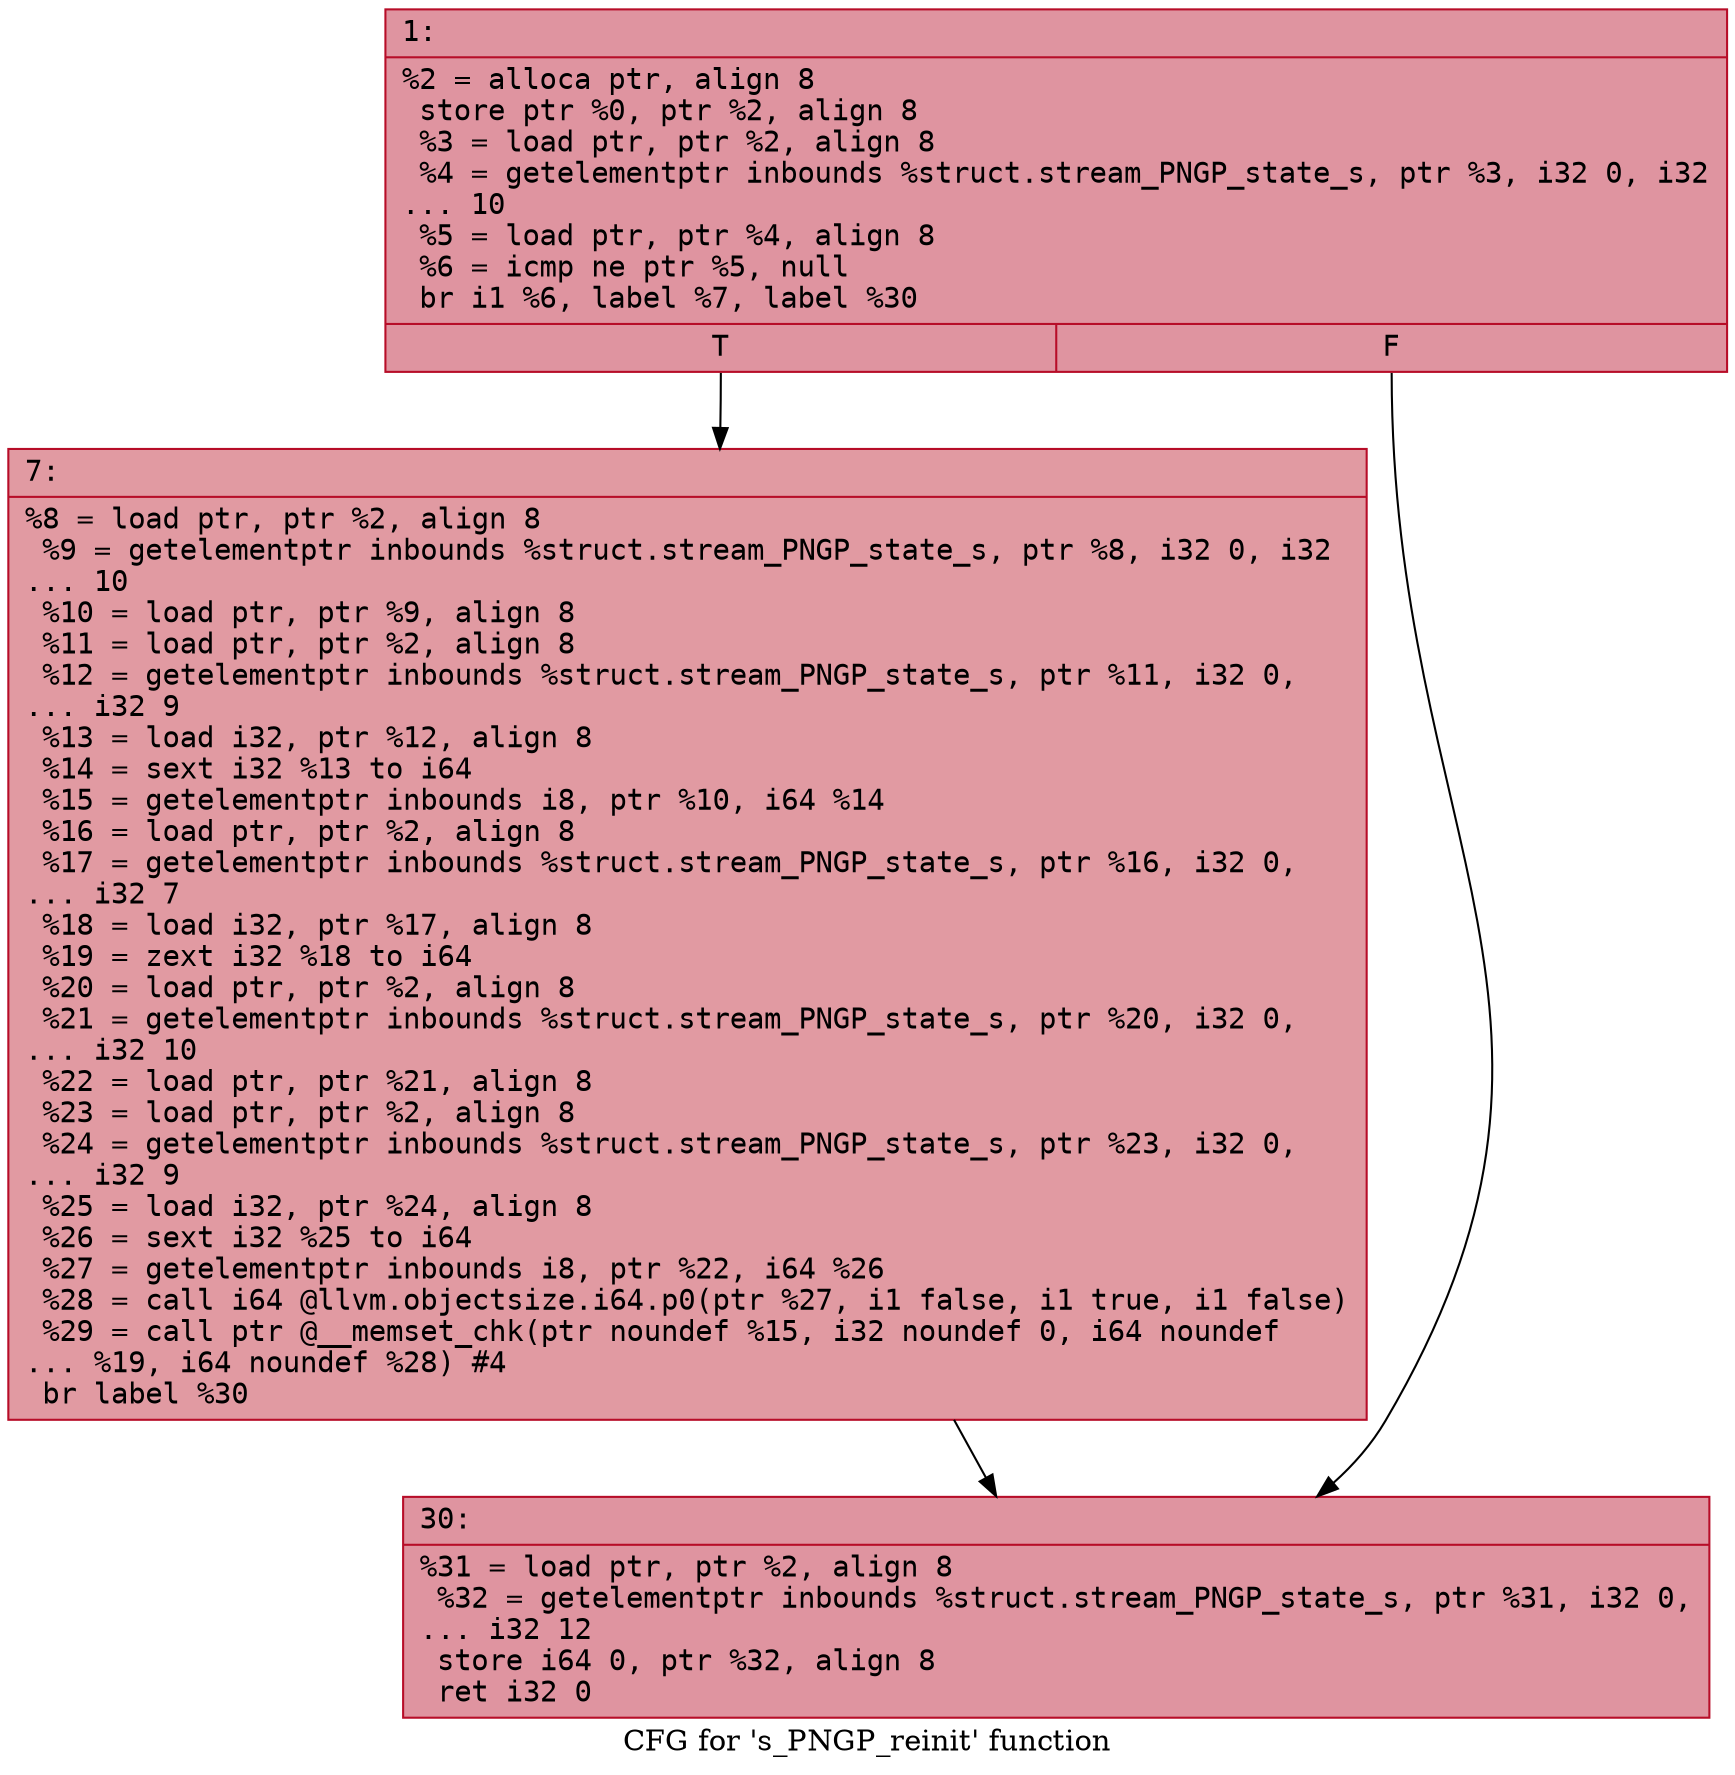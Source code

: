 digraph "CFG for 's_PNGP_reinit' function" {
	label="CFG for 's_PNGP_reinit' function";

	Node0x600002f2e8a0 [shape=record,color="#b70d28ff", style=filled, fillcolor="#b70d2870" fontname="Courier",label="{1:\l|  %2 = alloca ptr, align 8\l  store ptr %0, ptr %2, align 8\l  %3 = load ptr, ptr %2, align 8\l  %4 = getelementptr inbounds %struct.stream_PNGP_state_s, ptr %3, i32 0, i32\l... 10\l  %5 = load ptr, ptr %4, align 8\l  %6 = icmp ne ptr %5, null\l  br i1 %6, label %7, label %30\l|{<s0>T|<s1>F}}"];
	Node0x600002f2e8a0:s0 -> Node0x600002f2e8f0[tooltip="1 -> 7\nProbability 62.50%" ];
	Node0x600002f2e8a0:s1 -> Node0x600002f2e940[tooltip="1 -> 30\nProbability 37.50%" ];
	Node0x600002f2e8f0 [shape=record,color="#b70d28ff", style=filled, fillcolor="#bb1b2c70" fontname="Courier",label="{7:\l|  %8 = load ptr, ptr %2, align 8\l  %9 = getelementptr inbounds %struct.stream_PNGP_state_s, ptr %8, i32 0, i32\l... 10\l  %10 = load ptr, ptr %9, align 8\l  %11 = load ptr, ptr %2, align 8\l  %12 = getelementptr inbounds %struct.stream_PNGP_state_s, ptr %11, i32 0,\l... i32 9\l  %13 = load i32, ptr %12, align 8\l  %14 = sext i32 %13 to i64\l  %15 = getelementptr inbounds i8, ptr %10, i64 %14\l  %16 = load ptr, ptr %2, align 8\l  %17 = getelementptr inbounds %struct.stream_PNGP_state_s, ptr %16, i32 0,\l... i32 7\l  %18 = load i32, ptr %17, align 8\l  %19 = zext i32 %18 to i64\l  %20 = load ptr, ptr %2, align 8\l  %21 = getelementptr inbounds %struct.stream_PNGP_state_s, ptr %20, i32 0,\l... i32 10\l  %22 = load ptr, ptr %21, align 8\l  %23 = load ptr, ptr %2, align 8\l  %24 = getelementptr inbounds %struct.stream_PNGP_state_s, ptr %23, i32 0,\l... i32 9\l  %25 = load i32, ptr %24, align 8\l  %26 = sext i32 %25 to i64\l  %27 = getelementptr inbounds i8, ptr %22, i64 %26\l  %28 = call i64 @llvm.objectsize.i64.p0(ptr %27, i1 false, i1 true, i1 false)\l  %29 = call ptr @__memset_chk(ptr noundef %15, i32 noundef 0, i64 noundef\l... %19, i64 noundef %28) #4\l  br label %30\l}"];
	Node0x600002f2e8f0 -> Node0x600002f2e940[tooltip="7 -> 30\nProbability 100.00%" ];
	Node0x600002f2e940 [shape=record,color="#b70d28ff", style=filled, fillcolor="#b70d2870" fontname="Courier",label="{30:\l|  %31 = load ptr, ptr %2, align 8\l  %32 = getelementptr inbounds %struct.stream_PNGP_state_s, ptr %31, i32 0,\l... i32 12\l  store i64 0, ptr %32, align 8\l  ret i32 0\l}"];
}
